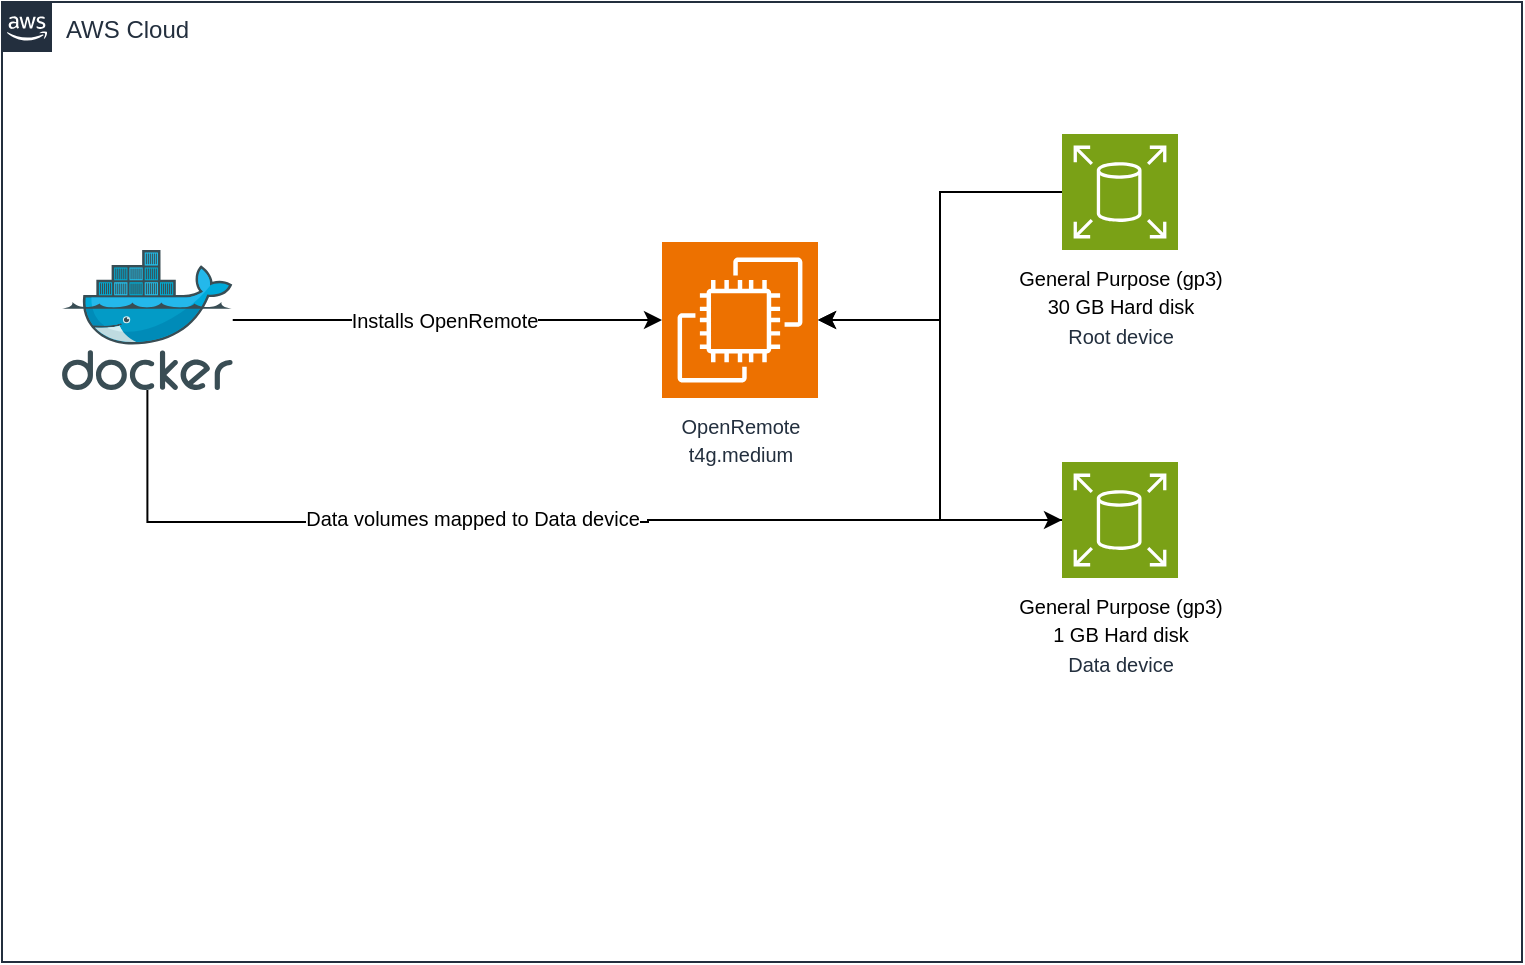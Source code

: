 <mxfile version="26.1.0">
  <diagram name="Page-1" id="6hncwjpWroOLeo7s6sma">
    <mxGraphModel dx="2074" dy="1076" grid="1" gridSize="10" guides="1" tooltips="1" connect="1" arrows="1" fold="1" page="1" pageScale="1" pageWidth="850" pageHeight="1100" math="0" shadow="0">
      <root>
        <mxCell id="0" />
        <mxCell id="1" parent="0" />
        <mxCell id="bqUPTLG8M7z-n8yyySJV-2" value="AWS Cloud" style="points=[[0,0],[0.25,0],[0.5,0],[0.75,0],[1,0],[1,0.25],[1,0.5],[1,0.75],[1,1],[0.75,1],[0.5,1],[0.25,1],[0,1],[0,0.75],[0,0.5],[0,0.25]];outlineConnect=0;gradientColor=none;html=1;whiteSpace=wrap;fontSize=12;fontStyle=0;container=1;pointerEvents=0;collapsible=0;recursiveResize=0;shape=mxgraph.aws4.group;grIcon=mxgraph.aws4.group_aws_cloud_alt;strokeColor=#232F3E;fillColor=none;verticalAlign=top;align=left;spacingLeft=30;fontColor=#232F3E;dashed=0;" vertex="1" parent="1">
          <mxGeometry x="60" y="230" width="760" height="480" as="geometry" />
        </mxCell>
        <mxCell id="bqUPTLG8M7z-n8yyySJV-3" value="&lt;div&gt;&lt;font style=&quot;font-size: 10px;&quot;&gt;OpenRemote&lt;/font&gt;&lt;/div&gt;&lt;div&gt;&lt;font style=&quot;font-size: 10px;&quot;&gt;t4g.medium&lt;/font&gt;&lt;/div&gt;" style="sketch=0;points=[[0,0,0],[0.25,0,0],[0.5,0,0],[0.75,0,0],[1,0,0],[0,1,0],[0.25,1,0],[0.5,1,0],[0.75,1,0],[1,1,0],[0,0.25,0],[0,0.5,0],[0,0.75,0],[1,0.25,0],[1,0.5,0],[1,0.75,0]];outlineConnect=0;fontColor=#232F3E;fillColor=#ED7100;strokeColor=#ffffff;dashed=0;verticalLabelPosition=bottom;verticalAlign=top;align=center;html=1;fontSize=12;fontStyle=0;aspect=fixed;shape=mxgraph.aws4.resourceIcon;resIcon=mxgraph.aws4.ec2;" vertex="1" parent="bqUPTLG8M7z-n8yyySJV-2">
          <mxGeometry x="330" y="120" width="78" height="78" as="geometry" />
        </mxCell>
        <mxCell id="bqUPTLG8M7z-n8yyySJV-13" style="edgeStyle=orthogonalEdgeStyle;rounded=0;orthogonalLoop=1;jettySize=auto;html=1;" edge="1" parent="bqUPTLG8M7z-n8yyySJV-2" source="bqUPTLG8M7z-n8yyySJV-4" target="bqUPTLG8M7z-n8yyySJV-3">
          <mxGeometry relative="1" as="geometry" />
        </mxCell>
        <mxCell id="bqUPTLG8M7z-n8yyySJV-4" value="&lt;font style=&quot;color: rgb(0, 0, 0); font-size: 10px;&quot;&gt;General Purpose (gp3)&lt;/font&gt;&lt;div style=&quot;color: rgb(0, 0, 0);&quot;&gt;&lt;font style=&quot;font-size: 10px;&quot;&gt;30 GB Hard disk&lt;/font&gt;&lt;/div&gt;&lt;div&gt;&lt;font style=&quot;font-size: 10px;&quot;&gt;Root device&lt;/font&gt;&lt;/div&gt;" style="sketch=0;points=[[0,0,0],[0.25,0,0],[0.5,0,0],[0.75,0,0],[1,0,0],[0,1,0],[0.25,1,0],[0.5,1,0],[0.75,1,0],[1,1,0],[0,0.25,0],[0,0.5,0],[0,0.75,0],[1,0.25,0],[1,0.5,0],[1,0.75,0]];outlineConnect=0;fontColor=#232F3E;fillColor=#7AA116;strokeColor=#ffffff;dashed=0;verticalLabelPosition=bottom;verticalAlign=top;align=center;html=1;fontSize=12;fontStyle=0;aspect=fixed;shape=mxgraph.aws4.resourceIcon;resIcon=mxgraph.aws4.elastic_block_store;" vertex="1" parent="bqUPTLG8M7z-n8yyySJV-2">
          <mxGeometry x="530" y="66" width="58" height="58" as="geometry" />
        </mxCell>
        <mxCell id="bqUPTLG8M7z-n8yyySJV-5" value="&lt;font style=&quot;color: rgb(0, 0, 0); font-size: 10px;&quot;&gt;General Purpose (gp3)&lt;/font&gt;&lt;div style=&quot;color: rgb(0, 0, 0);&quot;&gt;&lt;font style=&quot;font-size: 10px;&quot;&gt;1 GB Hard disk&lt;/font&gt;&lt;/div&gt;&lt;div&gt;&lt;font style=&quot;font-size: 10px;&quot;&gt;Data device&lt;/font&gt;&lt;/div&gt;" style="sketch=0;points=[[0,0,0],[0.25,0,0],[0.5,0,0],[0.75,0,0],[1,0,0],[0,1,0],[0.25,1,0],[0.5,1,0],[0.75,1,0],[1,1,0],[0,0.25,0],[0,0.5,0],[0,0.75,0],[1,0.25,0],[1,0.5,0],[1,0.75,0]];outlineConnect=0;fontColor=#232F3E;fillColor=#7AA116;strokeColor=#ffffff;dashed=0;verticalLabelPosition=bottom;verticalAlign=top;align=center;html=1;fontSize=12;fontStyle=0;aspect=fixed;shape=mxgraph.aws4.resourceIcon;resIcon=mxgraph.aws4.elastic_block_store;" vertex="1" parent="bqUPTLG8M7z-n8yyySJV-2">
          <mxGeometry x="530" y="230" width="58" height="58" as="geometry" />
        </mxCell>
        <mxCell id="bqUPTLG8M7z-n8yyySJV-9" style="edgeStyle=orthogonalEdgeStyle;rounded=0;orthogonalLoop=1;jettySize=auto;html=1;" edge="1" parent="bqUPTLG8M7z-n8yyySJV-2" source="bqUPTLG8M7z-n8yyySJV-8" target="bqUPTLG8M7z-n8yyySJV-3">
          <mxGeometry relative="1" as="geometry" />
        </mxCell>
        <mxCell id="bqUPTLG8M7z-n8yyySJV-10" value="&lt;font style=&quot;font-size: 10px;&quot;&gt;Installs OpenRemote&lt;/font&gt;" style="edgeLabel;html=1;align=center;verticalAlign=middle;resizable=0;points=[];" vertex="1" connectable="0" parent="bqUPTLG8M7z-n8yyySJV-9">
          <mxGeometry x="0.103" y="-2" relative="1" as="geometry">
            <mxPoint x="-13" y="-2" as="offset" />
          </mxGeometry>
        </mxCell>
        <mxCell id="bqUPTLG8M7z-n8yyySJV-8" value="" style="image;sketch=0;aspect=fixed;html=1;points=[];align=center;fontSize=12;image=img/lib/mscae/Docker.svg;" vertex="1" parent="bqUPTLG8M7z-n8yyySJV-2">
          <mxGeometry x="30" y="124" width="85.37" height="70" as="geometry" />
        </mxCell>
        <mxCell id="bqUPTLG8M7z-n8yyySJV-11" style="edgeStyle=orthogonalEdgeStyle;rounded=0;orthogonalLoop=1;jettySize=auto;html=1;entryX=0;entryY=0.5;entryDx=0;entryDy=0;entryPerimeter=0;" edge="1" parent="bqUPTLG8M7z-n8yyySJV-2" source="bqUPTLG8M7z-n8yyySJV-8" target="bqUPTLG8M7z-n8yyySJV-5">
          <mxGeometry relative="1" as="geometry">
            <Array as="points">
              <mxPoint x="73" y="260" />
              <mxPoint x="323" y="260" />
              <mxPoint x="323" y="259" />
            </Array>
          </mxGeometry>
        </mxCell>
        <mxCell id="bqUPTLG8M7z-n8yyySJV-12" value="&lt;font style=&quot;font-size: 10px;&quot;&gt;Data volumes mapped to Data device&lt;/font&gt;" style="edgeLabel;html=1;align=center;verticalAlign=middle;resizable=0;points=[];" vertex="1" connectable="0" parent="bqUPTLG8M7z-n8yyySJV-11">
          <mxGeometry x="-0.129" y="2" relative="1" as="geometry">
            <mxPoint as="offset" />
          </mxGeometry>
        </mxCell>
        <mxCell id="bqUPTLG8M7z-n8yyySJV-14" style="edgeStyle=orthogonalEdgeStyle;rounded=0;orthogonalLoop=1;jettySize=auto;html=1;entryX=1;entryY=0.5;entryDx=0;entryDy=0;entryPerimeter=0;" edge="1" parent="bqUPTLG8M7z-n8yyySJV-2" source="bqUPTLG8M7z-n8yyySJV-5" target="bqUPTLG8M7z-n8yyySJV-3">
          <mxGeometry relative="1" as="geometry" />
        </mxCell>
      </root>
    </mxGraphModel>
  </diagram>
</mxfile>
